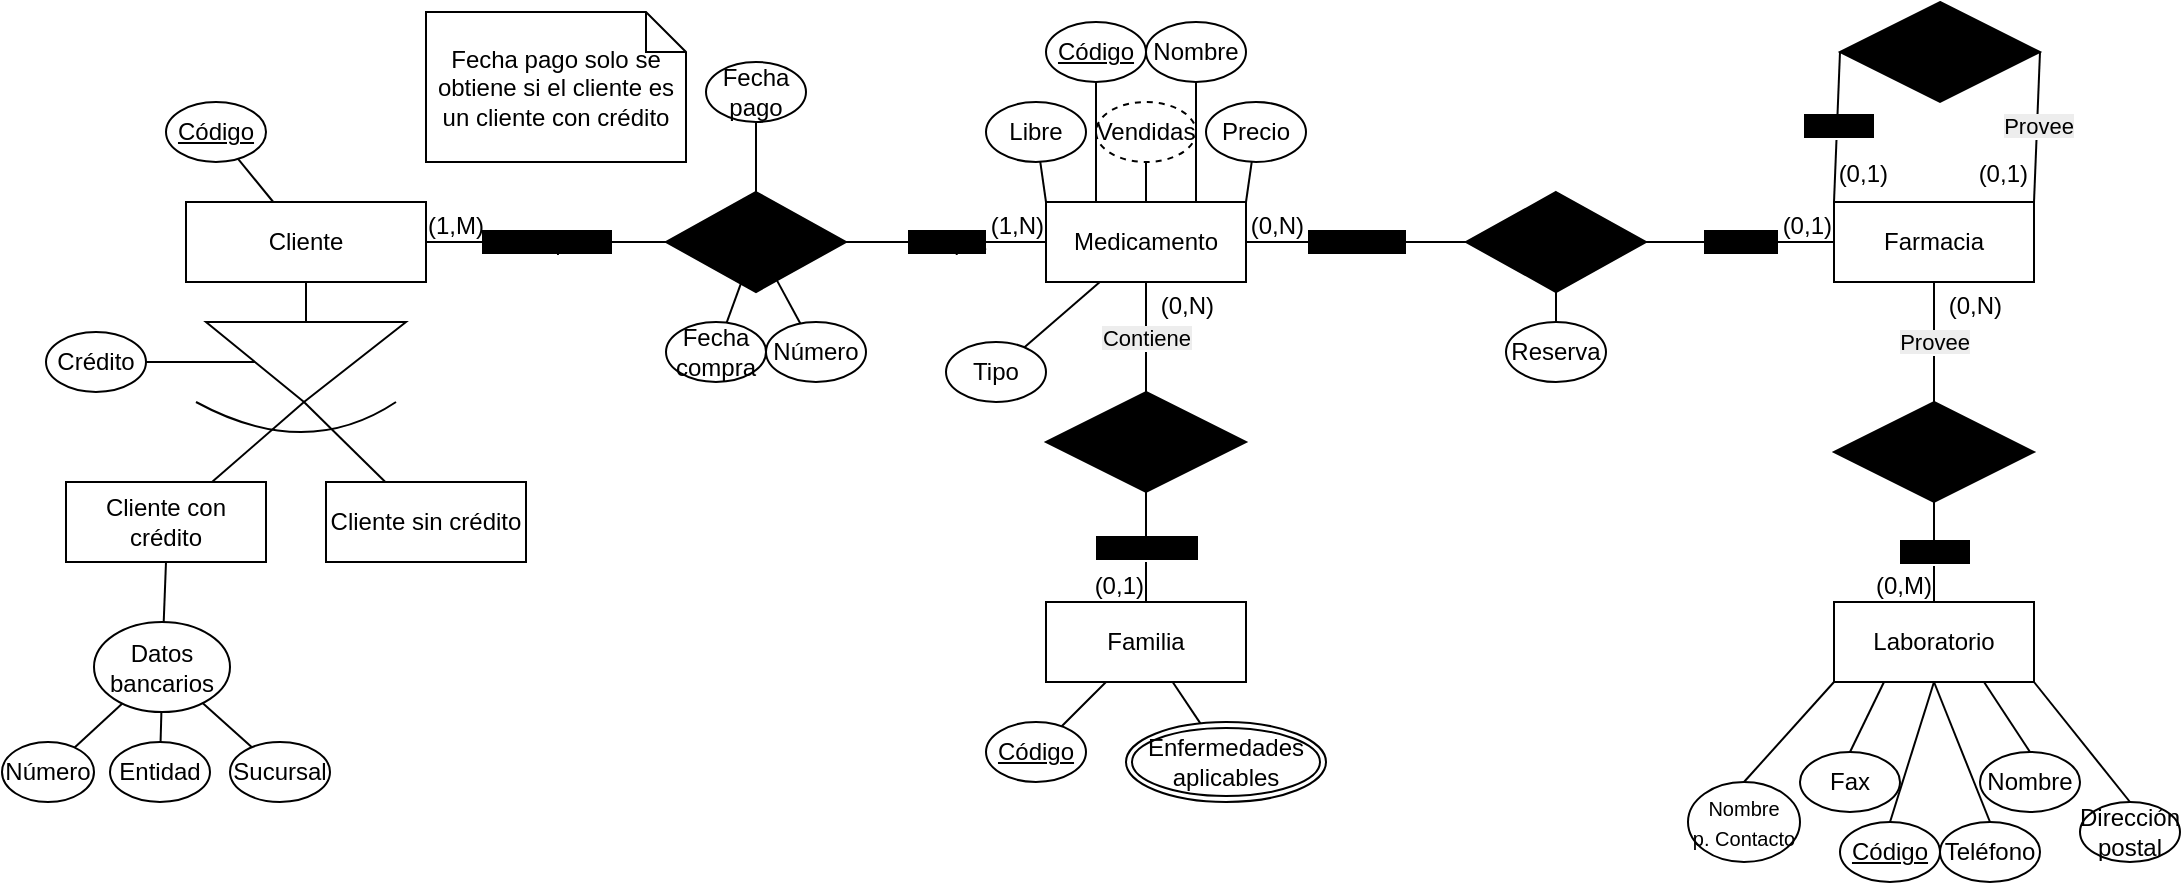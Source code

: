 <mxfile version="28.2.5">
  <diagram name="Página-1" id="wBawkuGuO-FxkIq6h5D8">
    <mxGraphModel grid="1" page="1" gridSize="10" guides="1" tooltips="1" connect="1" arrows="0" fold="1" pageScale="1" pageWidth="827" pageHeight="1169" background="light-dark(#FFFFFF,#8A8A8A)" math="0" shadow="0">
      <root>
        <mxCell id="0" />
        <mxCell id="1" parent="0" />
        <mxCell id="HZw_BrIwqZaab9IpRSEP-1" value="Medicamento" style="whiteSpace=wrap;html=1;align=center;rounded=0;" vertex="1" parent="1">
          <mxGeometry x="70" y="100" width="100" height="40" as="geometry" />
        </mxCell>
        <mxCell id="HZw_BrIwqZaab9IpRSEP-2" value="Farmacia" style="whiteSpace=wrap;html=1;align=center;rounded=0;" vertex="1" parent="1">
          <mxGeometry x="464" y="100" width="100" height="40" as="geometry" />
        </mxCell>
        <mxCell id="HZw_BrIwqZaab9IpRSEP-3" value="Nombre" style="ellipse;whiteSpace=wrap;html=1;align=center;rounded=0;" vertex="1" parent="1">
          <mxGeometry x="120" y="10" width="50" height="30" as="geometry" />
        </mxCell>
        <mxCell id="HZw_BrIwqZaab9IpRSEP-4" value="Código" style="ellipse;whiteSpace=wrap;html=1;align=center;fontStyle=4;rounded=0;" vertex="1" parent="1">
          <mxGeometry x="70" y="10" width="50" height="30" as="geometry" />
        </mxCell>
        <mxCell id="HZw_BrIwqZaab9IpRSEP-5" value="Almacena" style="shape=rhombus;perimeter=rhombusPerimeter;whiteSpace=wrap;html=1;align=center;fillColor=light-dark(#000000, #e3c800);rounded=0;" vertex="1" parent="1">
          <mxGeometry x="280" y="95" width="90" height="50" as="geometry" />
        </mxCell>
        <mxCell id="HZw_BrIwqZaab9IpRSEP-6" value="Reserva" style="ellipse;whiteSpace=wrap;html=1;align=center;rounded=0;" vertex="1" parent="1">
          <mxGeometry x="300" y="160" width="50" height="30" as="geometry" />
        </mxCell>
        <mxCell id="HZw_BrIwqZaab9IpRSEP-7" value="Vendidas" style="ellipse;whiteSpace=wrap;html=1;align=center;dashed=1;rounded=0;" vertex="1" parent="1">
          <mxGeometry x="95" y="50" width="50" height="30" as="geometry" />
        </mxCell>
        <mxCell id="HZw_BrIwqZaab9IpRSEP-8" value="Precio" style="ellipse;whiteSpace=wrap;html=1;align=center;rounded=0;" vertex="1" parent="1">
          <mxGeometry x="150" y="50" width="50" height="30" as="geometry" />
        </mxCell>
        <mxCell id="HZw_BrIwqZaab9IpRSEP-9" value="Libre" style="ellipse;whiteSpace=wrap;html=1;align=center;rounded=0;" vertex="1" parent="1">
          <mxGeometry x="40" y="50" width="50" height="30" as="geometry" />
        </mxCell>
        <mxCell id="HZw_BrIwqZaab9IpRSEP-10" value="Tipo" style="ellipse;whiteSpace=wrap;html=1;align=center;rounded=0;" vertex="1" parent="1">
          <mxGeometry x="20" y="170" width="50" height="30" as="geometry" />
        </mxCell>
        <mxCell id="HZw_BrIwqZaab9IpRSEP-11" value="Laboratorio" style="whiteSpace=wrap;html=1;align=center;rounded=0;" vertex="1" parent="1">
          <mxGeometry x="464" y="300" width="100" height="40" as="geometry" />
        </mxCell>
        <mxCell id="HZw_BrIwqZaab9IpRSEP-12" value="Código" style="ellipse;whiteSpace=wrap;html=1;align=center;fontStyle=4;rounded=0;" vertex="1" parent="1">
          <mxGeometry x="467" y="410" width="50" height="30" as="geometry" />
        </mxCell>
        <mxCell id="HZw_BrIwqZaab9IpRSEP-13" value="Nombre" style="ellipse;whiteSpace=wrap;html=1;align=center;rounded=0;" vertex="1" parent="1">
          <mxGeometry x="537" y="375" width="50" height="30" as="geometry" />
        </mxCell>
        <mxCell id="HZw_BrIwqZaab9IpRSEP-14" value="Teléfono" style="ellipse;whiteSpace=wrap;html=1;align=center;rounded=0;" vertex="1" parent="1">
          <mxGeometry x="517" y="410" width="50" height="30" as="geometry" />
        </mxCell>
        <mxCell id="HZw_BrIwqZaab9IpRSEP-15" value="Dirección postal" style="ellipse;whiteSpace=wrap;html=1;align=center;rounded=0;" vertex="1" parent="1">
          <mxGeometry x="587" y="400" width="50" height="30" as="geometry" />
        </mxCell>
        <mxCell id="HZw_BrIwqZaab9IpRSEP-16" value="Fax" style="ellipse;whiteSpace=wrap;html=1;align=center;rounded=0;" vertex="1" parent="1">
          <mxGeometry x="447" y="375" width="50" height="30" as="geometry" />
        </mxCell>
        <mxCell id="HZw_BrIwqZaab9IpRSEP-18" value="&lt;font style=&quot;font-size: 10px;&quot;&gt;Nombre&lt;/font&gt;&lt;div&gt;&lt;font style=&quot;font-size: 10px;&quot;&gt;p. Contacto&lt;/font&gt;&lt;/div&gt;" style="ellipse;whiteSpace=wrap;html=1;align=center;rounded=0;" vertex="1" parent="1">
          <mxGeometry x="391" y="390" width="56" height="40" as="geometry" />
        </mxCell>
        <mxCell id="HZw_BrIwqZaab9IpRSEP-29" value="" style="endArrow=none;html=1;curved=1;" edge="1" parent="1" source="HZw_BrIwqZaab9IpRSEP-1" target="HZw_BrIwqZaab9IpRSEP-10">
          <mxGeometry width="50" height="50" relative="1" as="geometry">
            <mxPoint x="94.5" y="200" as="sourcePoint" />
            <mxPoint x="320" y="135" as="targetPoint" />
          </mxGeometry>
        </mxCell>
        <mxCell id="HZw_BrIwqZaab9IpRSEP-39" value="&lt;span style=&quot;background-color: rgb(0, 0, 0);&quot;&gt;&lt;font style=&quot;color: light-dark(rgb(0, 0, 0), rgb(0, 0, 0));&quot;&gt;Está en&lt;/font&gt;&lt;/span&gt;" style="endArrow=none;html=1;rounded=0;curved=1;exitX=1;exitY=0.5;exitDx=0;exitDy=0;entryX=0;entryY=0.5;entryDx=0;entryDy=0;" edge="1" parent="1" source="HZw_BrIwqZaab9IpRSEP-5" target="HZw_BrIwqZaab9IpRSEP-2">
          <mxGeometry relative="1" as="geometry">
            <mxPoint x="300" y="280" as="sourcePoint" />
            <mxPoint x="460" y="280" as="targetPoint" />
          </mxGeometry>
        </mxCell>
        <mxCell id="HZw_BrIwqZaab9IpRSEP-40" value="(0,1)" style="resizable=0;html=1;whiteSpace=wrap;align=right;verticalAlign=bottom;" connectable="0" vertex="1" parent="HZw_BrIwqZaab9IpRSEP-39">
          <mxGeometry x="1" relative="1" as="geometry" />
        </mxCell>
        <mxCell id="HZw_BrIwqZaab9IpRSEP-41" value="&lt;span style=&quot;background-color: rgb(0, 0, 0);&quot;&gt;&lt;font style=&quot;color: light-dark(rgb(0, 0, 0), rgb(0, 0, 0));&quot;&gt;Almacena&lt;/font&gt;&lt;/span&gt;" style="endArrow=none;html=1;rounded=0;curved=1;exitX=0;exitY=0.5;exitDx=0;exitDy=0;entryX=1;entryY=0.5;entryDx=0;entryDy=0;" edge="1" parent="1" source="HZw_BrIwqZaab9IpRSEP-5" target="HZw_BrIwqZaab9IpRSEP-1">
          <mxGeometry relative="1" as="geometry">
            <mxPoint x="310" y="130" as="sourcePoint" />
            <mxPoint x="324" y="70" as="targetPoint" />
          </mxGeometry>
        </mxCell>
        <mxCell id="HZw_BrIwqZaab9IpRSEP-42" value="(0,N)" style="resizable=0;html=1;whiteSpace=wrap;align=right;verticalAlign=bottom;" connectable="0" vertex="1" parent="HZw_BrIwqZaab9IpRSEP-41">
          <mxGeometry x="1" relative="1" as="geometry">
            <mxPoint x="30" as="offset" />
          </mxGeometry>
        </mxCell>
        <mxCell id="HZw_BrIwqZaab9IpRSEP-43" value="" style="endArrow=none;html=1;curved=1;entryX=0.5;entryY=1;entryDx=0;entryDy=0;exitX=0.5;exitY=0;exitDx=0;exitDy=0;" edge="1" parent="1" source="HZw_BrIwqZaab9IpRSEP-6" target="HZw_BrIwqZaab9IpRSEP-5">
          <mxGeometry width="50" height="50" relative="1" as="geometry">
            <mxPoint x="156" y="280" as="sourcePoint" />
            <mxPoint x="185" y="350" as="targetPoint" />
          </mxGeometry>
        </mxCell>
        <mxCell id="HZw_BrIwqZaab9IpRSEP-44" value="" style="endArrow=none;html=1;curved=1;entryX=0.75;entryY=0;entryDx=0;entryDy=0;" edge="1" parent="1" source="HZw_BrIwqZaab9IpRSEP-3" target="HZw_BrIwqZaab9IpRSEP-1">
          <mxGeometry width="50" height="50" relative="1" as="geometry">
            <mxPoint x="310" y="270" as="sourcePoint" />
            <mxPoint x="310" y="240" as="targetPoint" />
          </mxGeometry>
        </mxCell>
        <mxCell id="HZw_BrIwqZaab9IpRSEP-45" value="" style="endArrow=none;html=1;curved=1;entryX=1;entryY=0;entryDx=0;entryDy=0;" edge="1" parent="1" source="HZw_BrIwqZaab9IpRSEP-8" target="HZw_BrIwqZaab9IpRSEP-1">
          <mxGeometry width="50" height="50" relative="1" as="geometry">
            <mxPoint x="155" y="170" as="sourcePoint" />
            <mxPoint x="155" y="150" as="targetPoint" />
          </mxGeometry>
        </mxCell>
        <mxCell id="HZw_BrIwqZaab9IpRSEP-46" value="" style="endArrow=none;html=1;curved=1;" edge="1" parent="1" source="HZw_BrIwqZaab9IpRSEP-7" target="HZw_BrIwqZaab9IpRSEP-1">
          <mxGeometry width="50" height="50" relative="1" as="geometry">
            <mxPoint x="110" y="60" as="sourcePoint" />
            <mxPoint x="180" y="150" as="targetPoint" />
          </mxGeometry>
        </mxCell>
        <mxCell id="HZw_BrIwqZaab9IpRSEP-47" value="" style="endArrow=none;html=1;curved=1;entryX=0.25;entryY=0;entryDx=0;entryDy=0;" edge="1" parent="1" source="HZw_BrIwqZaab9IpRSEP-4" target="HZw_BrIwqZaab9IpRSEP-1">
          <mxGeometry width="50" height="50" relative="1" as="geometry">
            <mxPoint x="125" y="210" as="sourcePoint" />
            <mxPoint x="130" y="150" as="targetPoint" />
          </mxGeometry>
        </mxCell>
        <mxCell id="HZw_BrIwqZaab9IpRSEP-48" value="" style="endArrow=none;html=1;curved=1;entryX=0;entryY=0;entryDx=0;entryDy=0;" edge="1" parent="1" source="HZw_BrIwqZaab9IpRSEP-9" target="HZw_BrIwqZaab9IpRSEP-1">
          <mxGeometry width="50" height="50" relative="1" as="geometry">
            <mxPoint x="93" y="171" as="sourcePoint" />
            <mxPoint x="105" y="150" as="targetPoint" />
          </mxGeometry>
        </mxCell>
        <mxCell id="HZw_BrIwqZaab9IpRSEP-50" value="Obtención" style="shape=rhombus;perimeter=rhombusPerimeter;whiteSpace=wrap;html=1;align=center;fillColor=light-dark(#000000, #e3c800);rounded=0;" vertex="1" parent="1">
          <mxGeometry x="464" y="200" width="100" height="50" as="geometry" />
        </mxCell>
        <mxCell id="HZw_BrIwqZaab9IpRSEP-51" value="&lt;span style=&quot;background-color: rgb(0, 0, 0);&quot;&gt;&lt;font style=&quot;color: light-dark(rgb(0, 0, 0), rgb(0, 0, 0));&quot;&gt;Recibe&lt;/font&gt;&lt;/span&gt;" style="endArrow=none;html=1;rounded=0;curved=1;exitX=0.5;exitY=1;exitDx=0;exitDy=0;entryX=0.5;entryY=0;entryDx=0;entryDy=0;" edge="1" parent="1" source="HZw_BrIwqZaab9IpRSEP-50" target="HZw_BrIwqZaab9IpRSEP-11">
          <mxGeometry relative="1" as="geometry">
            <mxPoint x="500" y="365" as="sourcePoint" />
            <mxPoint x="664" y="205" as="targetPoint" />
            <mxPoint as="offset" />
          </mxGeometry>
        </mxCell>
        <mxCell id="HZw_BrIwqZaab9IpRSEP-52" value="(0,M)" style="resizable=0;html=1;whiteSpace=wrap;align=right;verticalAlign=bottom;" connectable="0" vertex="1" parent="HZw_BrIwqZaab9IpRSEP-51">
          <mxGeometry x="1" relative="1" as="geometry" />
        </mxCell>
        <mxCell id="HZw_BrIwqZaab9IpRSEP-53" value="&lt;font style=&quot;color: light-dark(rgb(0, 0, 0), rgb(0, 0, 0)); background-color: light-dark(rgb(237, 237, 237), rgb(255, 255, 255));&quot;&gt;Provee&lt;/font&gt;" style="endArrow=none;html=1;rounded=0;curved=1;exitX=0.5;exitY=0;exitDx=0;exitDy=0;entryX=0.5;entryY=1;entryDx=0;entryDy=0;" edge="1" parent="1" source="HZw_BrIwqZaab9IpRSEP-50" target="HZw_BrIwqZaab9IpRSEP-2">
          <mxGeometry relative="1" as="geometry">
            <mxPoint x="510" y="215" as="sourcePoint" />
            <mxPoint x="370" y="205" as="targetPoint" />
            <mxPoint as="offset" />
          </mxGeometry>
        </mxCell>
        <mxCell id="HZw_BrIwqZaab9IpRSEP-54" value="(0,N)" style="resizable=0;html=1;whiteSpace=wrap;align=right;verticalAlign=bottom;" connectable="0" vertex="1" parent="HZw_BrIwqZaab9IpRSEP-53">
          <mxGeometry x="1" relative="1" as="geometry">
            <mxPoint x="35" y="20" as="offset" />
          </mxGeometry>
        </mxCell>
        <mxCell id="HZw_BrIwqZaab9IpRSEP-56" value="" style="endArrow=none;html=1;curved=1;entryX=0.5;entryY=0;entryDx=0;entryDy=0;exitX=0;exitY=1;exitDx=0;exitDy=0;" edge="1" parent="1" source="HZw_BrIwqZaab9IpRSEP-11" target="HZw_BrIwqZaab9IpRSEP-18">
          <mxGeometry width="50" height="50" relative="1" as="geometry">
            <mxPoint x="156" y="210" as="sourcePoint" />
            <mxPoint x="185" y="280" as="targetPoint" />
          </mxGeometry>
        </mxCell>
        <mxCell id="HZw_BrIwqZaab9IpRSEP-57" value="" style="endArrow=none;html=1;curved=1;entryX=0.5;entryY=0;entryDx=0;entryDy=0;exitX=0.5;exitY=1;exitDx=0;exitDy=0;" edge="1" parent="1" source="HZw_BrIwqZaab9IpRSEP-11" target="HZw_BrIwqZaab9IpRSEP-12">
          <mxGeometry width="50" height="50" relative="1" as="geometry">
            <mxPoint x="474" y="350" as="sourcePoint" />
            <mxPoint x="458" y="450" as="targetPoint" />
          </mxGeometry>
        </mxCell>
        <mxCell id="HZw_BrIwqZaab9IpRSEP-58" value="" style="endArrow=none;html=1;curved=1;entryX=0.5;entryY=0;entryDx=0;entryDy=0;exitX=0.5;exitY=1;exitDx=0;exitDy=0;" edge="1" parent="1" source="HZw_BrIwqZaab9IpRSEP-11" target="HZw_BrIwqZaab9IpRSEP-14">
          <mxGeometry width="50" height="50" relative="1" as="geometry">
            <mxPoint x="499" y="350" as="sourcePoint" />
            <mxPoint x="519" y="455" as="targetPoint" />
          </mxGeometry>
        </mxCell>
        <mxCell id="HZw_BrIwqZaab9IpRSEP-59" value="" style="endArrow=none;html=1;curved=1;entryX=0.5;entryY=0;entryDx=0;entryDy=0;exitX=1;exitY=1;exitDx=0;exitDy=0;" edge="1" parent="1" source="HZw_BrIwqZaab9IpRSEP-11" target="HZw_BrIwqZaab9IpRSEP-15">
          <mxGeometry width="50" height="50" relative="1" as="geometry">
            <mxPoint x="524" y="350" as="sourcePoint" />
            <mxPoint x="544" y="495" as="targetPoint" />
          </mxGeometry>
        </mxCell>
        <mxCell id="HZw_BrIwqZaab9IpRSEP-60" value="" style="endArrow=none;html=1;curved=1;entryX=0.5;entryY=0;entryDx=0;entryDy=0;exitX=0.75;exitY=1;exitDx=0;exitDy=0;" edge="1" parent="1" source="HZw_BrIwqZaab9IpRSEP-11" target="HZw_BrIwqZaab9IpRSEP-13">
          <mxGeometry width="50" height="50" relative="1" as="geometry">
            <mxPoint x="574" y="350" as="sourcePoint" />
            <mxPoint x="609" y="495" as="targetPoint" />
          </mxGeometry>
        </mxCell>
        <mxCell id="HZw_BrIwqZaab9IpRSEP-61" value="" style="endArrow=none;html=1;curved=1;entryX=0.5;entryY=0;entryDx=0;entryDy=0;exitX=0.25;exitY=1;exitDx=0;exitDy=0;" edge="1" parent="1" source="HZw_BrIwqZaab9IpRSEP-11" target="HZw_BrIwqZaab9IpRSEP-16">
          <mxGeometry width="50" height="50" relative="1" as="geometry">
            <mxPoint x="549" y="350" as="sourcePoint" />
            <mxPoint x="579" y="455" as="targetPoint" />
          </mxGeometry>
        </mxCell>
        <mxCell id="HZw_BrIwqZaab9IpRSEP-63" value="Fabricación" style="shape=rhombus;perimeter=rhombusPerimeter;whiteSpace=wrap;html=1;align=center;fillColor=light-dark(#000000, #e3c800);rounded=0;" vertex="1" parent="1">
          <mxGeometry x="467" width="100" height="50" as="geometry" />
        </mxCell>
        <mxCell id="HZw_BrIwqZaab9IpRSEP-64" value="&lt;span style=&quot;background-color: rgb(0, 0, 0);&quot;&gt;&lt;font style=&quot;color: light-dark(rgb(0, 0, 0), rgb(0, 0, 0));&quot;&gt;Recibe&lt;/font&gt;&lt;/span&gt;" style="endArrow=none;html=1;rounded=0;curved=1;exitX=0;exitY=0.5;exitDx=0;exitDy=0;entryX=0;entryY=0;entryDx=0;entryDy=0;" edge="1" parent="1" source="HZw_BrIwqZaab9IpRSEP-63" target="HZw_BrIwqZaab9IpRSEP-2">
          <mxGeometry relative="1" as="geometry">
            <mxPoint x="656" y="255" as="sourcePoint" />
            <mxPoint x="670" y="190" as="targetPoint" />
            <mxPoint as="offset" />
          </mxGeometry>
        </mxCell>
        <mxCell id="HZw_BrIwqZaab9IpRSEP-65" value="(0,1)" style="resizable=0;html=1;whiteSpace=wrap;align=right;verticalAlign=bottom;" connectable="0" vertex="1" parent="HZw_BrIwqZaab9IpRSEP-64">
          <mxGeometry x="1" relative="1" as="geometry">
            <mxPoint x="28" y="-5" as="offset" />
          </mxGeometry>
        </mxCell>
        <mxCell id="HZw_BrIwqZaab9IpRSEP-66" value="&lt;font style=&quot;color: light-dark(rgb(0, 0, 0), rgb(0, 0, 0)); background-color: light-dark(rgb(237, 237, 237), rgb(255, 255, 255));&quot;&gt;Provee&lt;/font&gt;" style="endArrow=none;html=1;rounded=0;curved=1;exitX=1;exitY=0.5;exitDx=0;exitDy=0;entryX=1;entryY=0;entryDx=0;entryDy=0;" edge="1" parent="1" source="HZw_BrIwqZaab9IpRSEP-63" target="HZw_BrIwqZaab9IpRSEP-2">
          <mxGeometry relative="1" as="geometry">
            <mxPoint x="666" y="105" as="sourcePoint" />
            <mxPoint x="670" y="30" as="targetPoint" />
            <mxPoint as="offset" />
          </mxGeometry>
        </mxCell>
        <mxCell id="HZw_BrIwqZaab9IpRSEP-67" value="(0,1)" style="resizable=0;html=1;whiteSpace=wrap;align=right;verticalAlign=bottom;" connectable="0" vertex="1" parent="HZw_BrIwqZaab9IpRSEP-66">
          <mxGeometry x="1" relative="1" as="geometry">
            <mxPoint x="-2" y="-5" as="offset" />
          </mxGeometry>
        </mxCell>
        <mxCell id="JWxcVeHgscg0GQbvks92-13" value="Cliente" style="whiteSpace=wrap;html=1;align=center;rounded=0;" vertex="1" parent="1">
          <mxGeometry x="-360" y="100" width="120" height="40" as="geometry" />
        </mxCell>
        <mxCell id="JWxcVeHgscg0GQbvks92-14" value="Compra" style="shape=rhombus;perimeter=rhombusPerimeter;whiteSpace=wrap;html=1;align=center;fillColor=light-dark(#000000, #e3c800);rounded=0;" vertex="1" parent="1">
          <mxGeometry x="-120" y="95" width="90" height="50" as="geometry" />
        </mxCell>
        <mxCell id="JWxcVeHgscg0GQbvks92-15" value="&lt;span style=&quot;background-color: rgb(0, 0, 0);&quot;&gt;&lt;font style=&quot;color: light-dark(rgb(0, 0, 0), rgb(0, 0, 0));&quot;&gt;Compra&lt;/font&gt;&lt;/span&gt;" style="endArrow=none;html=1;rounded=0;curved=1;exitX=1;exitY=0.5;exitDx=0;exitDy=0;entryX=0;entryY=0.5;entryDx=0;entryDy=0;" edge="1" parent="1" source="JWxcVeHgscg0GQbvks92-14" target="HZw_BrIwqZaab9IpRSEP-1">
          <mxGeometry relative="1" as="geometry">
            <mxPoint x="-112" y="285" as="sourcePoint" />
            <mxPoint x="58" y="120" as="targetPoint" />
          </mxGeometry>
        </mxCell>
        <mxCell id="JWxcVeHgscg0GQbvks92-16" value="(1,N)" style="resizable=0;html=1;whiteSpace=wrap;align=right;verticalAlign=bottom;" connectable="0" vertex="1" parent="JWxcVeHgscg0GQbvks92-15">
          <mxGeometry x="1" relative="1" as="geometry" />
        </mxCell>
        <mxCell id="JWxcVeHgscg0GQbvks92-17" value="&lt;span style=&quot;background-color: rgb(0, 0, 0);&quot;&gt;&lt;font style=&quot;color: light-dark(rgb(0, 0, 0), rgb(0, 0, 0));&quot;&gt;Es comprado&lt;/font&gt;&lt;/span&gt;" style="endArrow=none;html=1;rounded=0;curved=1;exitX=0;exitY=0.5;exitDx=0;exitDy=0;entryX=1;entryY=0.5;entryDx=0;entryDy=0;" edge="1" parent="1" source="JWxcVeHgscg0GQbvks92-14" target="JWxcVeHgscg0GQbvks92-13">
          <mxGeometry relative="1" as="geometry">
            <mxPoint x="-102" y="135" as="sourcePoint" />
            <mxPoint x="-248" y="120" as="targetPoint" />
          </mxGeometry>
        </mxCell>
        <mxCell id="JWxcVeHgscg0GQbvks92-18" value="(1,M)" style="resizable=0;html=1;whiteSpace=wrap;align=right;verticalAlign=bottom;" connectable="0" vertex="1" parent="JWxcVeHgscg0GQbvks92-17">
          <mxGeometry x="1" relative="1" as="geometry">
            <mxPoint x="30" as="offset" />
          </mxGeometry>
        </mxCell>
        <mxCell id="JWxcVeHgscg0GQbvks92-19" value="" style="endArrow=none;html=1;curved=1;" edge="1" parent="1" source="JWxcVeHgscg0GQbvks92-20" target="JWxcVeHgscg0GQbvks92-14">
          <mxGeometry width="50" height="50" relative="1" as="geometry">
            <mxPoint x="-64" y="161" as="sourcePoint" />
            <mxPoint x="-227" y="355" as="targetPoint" />
          </mxGeometry>
        </mxCell>
        <mxCell id="JWxcVeHgscg0GQbvks92-20" value="Número" style="ellipse;whiteSpace=wrap;html=1;align=center;rounded=0;" vertex="1" parent="1">
          <mxGeometry x="-70" y="160" width="50" height="30" as="geometry" />
        </mxCell>
        <mxCell id="JWxcVeHgscg0GQbvks92-21" value="Fecha compra" style="ellipse;whiteSpace=wrap;html=1;align=center;rounded=0;" vertex="1" parent="1">
          <mxGeometry x="-120" y="160" width="50" height="30" as="geometry" />
        </mxCell>
        <mxCell id="JWxcVeHgscg0GQbvks92-23" value="" style="endArrow=none;html=1;curved=1;" edge="1" parent="1" source="JWxcVeHgscg0GQbvks92-14" target="JWxcVeHgscg0GQbvks92-21">
          <mxGeometry width="50" height="50" relative="1" as="geometry">
            <mxPoint x="-65" y="170" as="sourcePoint" />
            <mxPoint x="-65" y="155" as="targetPoint" />
          </mxGeometry>
        </mxCell>
        <mxCell id="JWxcVeHgscg0GQbvks92-26" value="Código" style="ellipse;whiteSpace=wrap;html=1;align=center;fontStyle=4;rounded=0;" vertex="1" parent="1">
          <mxGeometry x="-370" y="50" width="50" height="30" as="geometry" />
        </mxCell>
        <mxCell id="JWxcVeHgscg0GQbvks92-27" value="" style="endArrow=none;html=1;curved=1;" edge="1" parent="1" source="JWxcVeHgscg0GQbvks92-13" target="JWxcVeHgscg0GQbvks92-26">
          <mxGeometry width="50" height="50" relative="1" as="geometry">
            <mxPoint x="-43" y="171" as="sourcePoint" />
            <mxPoint x="-55" y="149" as="targetPoint" />
          </mxGeometry>
        </mxCell>
        <mxCell id="JWxcVeHgscg0GQbvks92-28" value="Crédito" style="ellipse;whiteSpace=wrap;html=1;align=center;rounded=0;" vertex="1" parent="1">
          <mxGeometry x="-430" y="165" width="50" height="30" as="geometry" />
        </mxCell>
        <mxCell id="JWxcVeHgscg0GQbvks92-29" value="" style="verticalLabelPosition=bottom;verticalAlign=top;html=1;shape=mxgraph.basic.acute_triangle;dx=0.51;rotation=-180;" vertex="1" parent="1">
          <mxGeometry x="-350" y="160" width="100" height="40" as="geometry" />
        </mxCell>
        <mxCell id="JWxcVeHgscg0GQbvks92-30" value="" style="endArrow=none;html=1;curved=1;" edge="1" parent="1">
          <mxGeometry width="50" height="50" relative="1" as="geometry">
            <mxPoint x="-355" y="200" as="sourcePoint" />
            <mxPoint x="-255" y="200" as="targetPoint" />
            <Array as="points">
              <mxPoint x="-300" y="230" />
            </Array>
          </mxGeometry>
        </mxCell>
        <mxCell id="JWxcVeHgscg0GQbvks92-31" value="" style="endArrow=none;html=1;curved=1;entryX=1;entryY=0.5;entryDx=0;entryDy=0;exitX=0;exitY=0;exitDx=75.5;exitDy=20;exitPerimeter=0;" edge="1" parent="1" source="JWxcVeHgscg0GQbvks92-29" target="JWxcVeHgscg0GQbvks92-28">
          <mxGeometry width="50" height="50" relative="1" as="geometry">
            <mxPoint x="-150" y="165" as="sourcePoint" />
            <mxPoint x="-100" y="115" as="targetPoint" />
          </mxGeometry>
        </mxCell>
        <mxCell id="JWxcVeHgscg0GQbvks92-32" value="Cliente sin crédito" style="whiteSpace=wrap;html=1;align=center;rounded=0;" vertex="1" parent="1">
          <mxGeometry x="-290" y="240" width="100" height="40" as="geometry" />
        </mxCell>
        <mxCell id="JWxcVeHgscg0GQbvks92-34" value="Cliente con crédito" style="whiteSpace=wrap;html=1;align=center;rounded=0;" vertex="1" parent="1">
          <mxGeometry x="-420" y="240" width="100" height="40" as="geometry" />
        </mxCell>
        <mxCell id="JWxcVeHgscg0GQbvks92-35" value="" style="endArrow=none;html=1;curved=1;exitX=0;exitY=0;exitDx=51;exitDy=0;exitPerimeter=0;" edge="1" parent="1" source="JWxcVeHgscg0GQbvks92-29" target="JWxcVeHgscg0GQbvks92-32">
          <mxGeometry width="50" height="50" relative="1" as="geometry">
            <mxPoint x="-290" y="200" as="sourcePoint" />
            <mxPoint x="-220" y="190" as="targetPoint" />
          </mxGeometry>
        </mxCell>
        <mxCell id="JWxcVeHgscg0GQbvks92-37" value="" style="endArrow=none;html=1;curved=1;exitX=0;exitY=0;exitDx=51;exitDy=0;exitPerimeter=0;" edge="1" parent="1" source="JWxcVeHgscg0GQbvks92-29" target="JWxcVeHgscg0GQbvks92-34">
          <mxGeometry width="50" height="50" relative="1" as="geometry">
            <mxPoint x="-265" y="190" as="sourcePoint" />
            <mxPoint x="-235" y="260" as="targetPoint" />
          </mxGeometry>
        </mxCell>
        <mxCell id="JWxcVeHgscg0GQbvks92-39" value="" style="endArrow=none;html=1;curved=1;" edge="1" parent="1" source="JWxcVeHgscg0GQbvks92-13" target="JWxcVeHgscg0GQbvks92-29">
          <mxGeometry width="50" height="50" relative="1" as="geometry">
            <mxPoint x="-264" y="190" as="sourcePoint" />
            <mxPoint x="-235" y="260" as="targetPoint" />
          </mxGeometry>
        </mxCell>
        <mxCell id="JWxcVeHgscg0GQbvks92-40" value="Datos bancarios" style="ellipse;whiteSpace=wrap;html=1;align=center;rounded=0;" vertex="1" parent="1">
          <mxGeometry x="-406" y="310" width="68" height="45" as="geometry" />
        </mxCell>
        <mxCell id="JWxcVeHgscg0GQbvks92-41" value="Número" style="ellipse;whiteSpace=wrap;html=1;align=center;rounded=0;" vertex="1" parent="1">
          <mxGeometry x="-452" y="370" width="46" height="30" as="geometry" />
        </mxCell>
        <mxCell id="JWxcVeHgscg0GQbvks92-42" value="Entidad" style="ellipse;whiteSpace=wrap;html=1;align=center;rounded=0;" vertex="1" parent="1">
          <mxGeometry x="-398" y="370" width="50" height="30" as="geometry" />
        </mxCell>
        <mxCell id="JWxcVeHgscg0GQbvks92-43" value="Sucursal" style="ellipse;whiteSpace=wrap;html=1;align=center;rounded=0;" vertex="1" parent="1">
          <mxGeometry x="-338" y="370" width="50" height="30" as="geometry" />
        </mxCell>
        <mxCell id="JWxcVeHgscg0GQbvks92-44" value="" style="endArrow=none;html=1;curved=1;" edge="1" parent="1" source="JWxcVeHgscg0GQbvks92-43" target="JWxcVeHgscg0GQbvks92-40">
          <mxGeometry width="50" height="50" relative="1" as="geometry">
            <mxPoint x="-259" y="205" as="sourcePoint" />
            <mxPoint x="-305" y="245" as="targetPoint" />
          </mxGeometry>
        </mxCell>
        <mxCell id="JWxcVeHgscg0GQbvks92-45" value="" style="endArrow=none;html=1;curved=1;" edge="1" parent="1" source="JWxcVeHgscg0GQbvks92-40" target="JWxcVeHgscg0GQbvks92-42">
          <mxGeometry width="50" height="50" relative="1" as="geometry">
            <mxPoint x="-317" y="383" as="sourcePoint" />
            <mxPoint x="-342" y="360" as="targetPoint" />
          </mxGeometry>
        </mxCell>
        <mxCell id="JWxcVeHgscg0GQbvks92-46" value="" style="endArrow=none;html=1;curved=1;" edge="1" parent="1" source="JWxcVeHgscg0GQbvks92-41" target="JWxcVeHgscg0GQbvks92-40">
          <mxGeometry width="50" height="50" relative="1" as="geometry">
            <mxPoint x="-362" y="365" as="sourcePoint" />
            <mxPoint x="-363" y="380" as="targetPoint" />
          </mxGeometry>
        </mxCell>
        <mxCell id="JWxcVeHgscg0GQbvks92-47" value="" style="endArrow=none;html=1;curved=1;exitX=0.5;exitY=1;exitDx=0;exitDy=0;" edge="1" parent="1" source="JWxcVeHgscg0GQbvks92-34" target="JWxcVeHgscg0GQbvks92-40">
          <mxGeometry width="50" height="50" relative="1" as="geometry">
            <mxPoint x="-438" y="388" as="sourcePoint" />
            <mxPoint x="-414" y="366" as="targetPoint" />
          </mxGeometry>
        </mxCell>
        <mxCell id="JWxcVeHgscg0GQbvks92-48" value="Fecha pago" style="ellipse;whiteSpace=wrap;html=1;align=center;rounded=0;" vertex="1" parent="1">
          <mxGeometry x="-100" y="30" width="50" height="30" as="geometry" />
        </mxCell>
        <mxCell id="JWxcVeHgscg0GQbvks92-49" value="" style="endArrow=none;html=1;curved=1;" edge="1" parent="1" source="JWxcVeHgscg0GQbvks92-14" target="JWxcVeHgscg0GQbvks92-48">
          <mxGeometry width="50" height="50" relative="1" as="geometry">
            <mxPoint x="-73" y="151" as="sourcePoint" />
            <mxPoint x="-80" y="170" as="targetPoint" />
          </mxGeometry>
        </mxCell>
        <mxCell id="JWxcVeHgscg0GQbvks92-50" value="Fecha pago solo se obtiene si el cliente es un cliente con crédito" style="shape=note;size=20;whiteSpace=wrap;html=1;" vertex="1" parent="1">
          <mxGeometry x="-240" y="5" width="130" height="75" as="geometry" />
        </mxCell>
        <mxCell id="JWxcVeHgscg0GQbvks92-54" value="Familia" style="whiteSpace=wrap;html=1;align=center;rounded=0;" vertex="1" parent="1">
          <mxGeometry x="70" y="300" width="100" height="40" as="geometry" />
        </mxCell>
        <mxCell id="JWxcVeHgscg0GQbvks92-62" value="Pertenece" style="shape=rhombus;perimeter=rhombusPerimeter;whiteSpace=wrap;html=1;align=center;fillColor=light-dark(#000000, #e3c800);rounded=0;" vertex="1" parent="1">
          <mxGeometry x="70" y="195" width="100" height="50" as="geometry" />
        </mxCell>
        <mxCell id="JWxcVeHgscg0GQbvks92-63" value="&lt;span style=&quot;background-color: rgb(0, 0, 0);&quot;&gt;&lt;font style=&quot;color: light-dark(rgb(0, 0, 0), rgb(0, 0, 0));&quot;&gt;Pertenece&lt;/font&gt;&lt;/span&gt;" style="endArrow=none;html=1;rounded=0;curved=1;exitX=0.5;exitY=1;exitDx=0;exitDy=0;entryX=0.5;entryY=0;entryDx=0;entryDy=0;" edge="1" parent="1" source="JWxcVeHgscg0GQbvks92-62" target="JWxcVeHgscg0GQbvks92-54">
          <mxGeometry relative="1" as="geometry">
            <mxPoint x="106" y="385" as="sourcePoint" />
            <mxPoint x="120" y="320" as="targetPoint" />
            <mxPoint as="offset" />
          </mxGeometry>
        </mxCell>
        <mxCell id="JWxcVeHgscg0GQbvks92-64" value="(0,1)" style="resizable=0;html=1;whiteSpace=wrap;align=right;verticalAlign=bottom;" connectable="0" vertex="1" parent="JWxcVeHgscg0GQbvks92-63">
          <mxGeometry x="1" relative="1" as="geometry" />
        </mxCell>
        <mxCell id="JWxcVeHgscg0GQbvks92-65" value="&lt;font style=&quot;color: light-dark(rgb(0, 0, 0), rgb(0, 0, 0)); background-color: light-dark(rgb(237, 237, 237), rgb(255, 255, 255));&quot;&gt;Contiene&lt;/font&gt;" style="endArrow=none;html=1;rounded=0;curved=1;exitX=0.5;exitY=0;exitDx=0;exitDy=0;entryX=0.5;entryY=1;entryDx=0;entryDy=0;" edge="1" parent="1" source="JWxcVeHgscg0GQbvks92-62" target="HZw_BrIwqZaab9IpRSEP-1">
          <mxGeometry relative="1" as="geometry">
            <mxPoint x="116" y="235" as="sourcePoint" />
            <mxPoint x="120" y="160" as="targetPoint" />
            <mxPoint as="offset" />
          </mxGeometry>
        </mxCell>
        <mxCell id="JWxcVeHgscg0GQbvks92-66" value="(0,N)" style="resizable=0;html=1;whiteSpace=wrap;align=right;verticalAlign=bottom;" connectable="0" vertex="1" parent="JWxcVeHgscg0GQbvks92-65">
          <mxGeometry x="1" relative="1" as="geometry">
            <mxPoint x="35" y="20" as="offset" />
          </mxGeometry>
        </mxCell>
        <mxCell id="8Qpdd9-xaKgjxqOOwY-B-1" value="Código" style="ellipse;whiteSpace=wrap;html=1;align=center;fontStyle=4;rounded=0;" vertex="1" parent="1">
          <mxGeometry x="40" y="360" width="50" height="30" as="geometry" />
        </mxCell>
        <mxCell id="8Qpdd9-xaKgjxqOOwY-B-4" value="" style="endArrow=none;html=1;curved=1;" edge="1" parent="1" source="8Qpdd9-xaKgjxqOOwY-B-1" target="JWxcVeHgscg0GQbvks92-54">
          <mxGeometry width="50" height="50" relative="1" as="geometry">
            <mxPoint x="107" y="150" as="sourcePoint" />
            <mxPoint x="69" y="183" as="targetPoint" />
          </mxGeometry>
        </mxCell>
        <mxCell id="8Qpdd9-xaKgjxqOOwY-B-5" value="" style="endArrow=none;html=1;curved=1;" edge="1" parent="1" source="8Qpdd9-xaKgjxqOOwY-B-8" target="JWxcVeHgscg0GQbvks92-54">
          <mxGeometry width="50" height="50" relative="1" as="geometry">
            <mxPoint x="130" y="370" as="sourcePoint" />
            <mxPoint x="130" y="350" as="targetPoint" />
          </mxGeometry>
        </mxCell>
        <mxCell id="8Qpdd9-xaKgjxqOOwY-B-8" value="Enfermedades aplicables" style="ellipse;shape=doubleEllipse;margin=3;whiteSpace=wrap;html=1;align=center;" vertex="1" parent="1">
          <mxGeometry x="110" y="360" width="100" height="40" as="geometry" />
        </mxCell>
      </root>
    </mxGraphModel>
  </diagram>
</mxfile>
